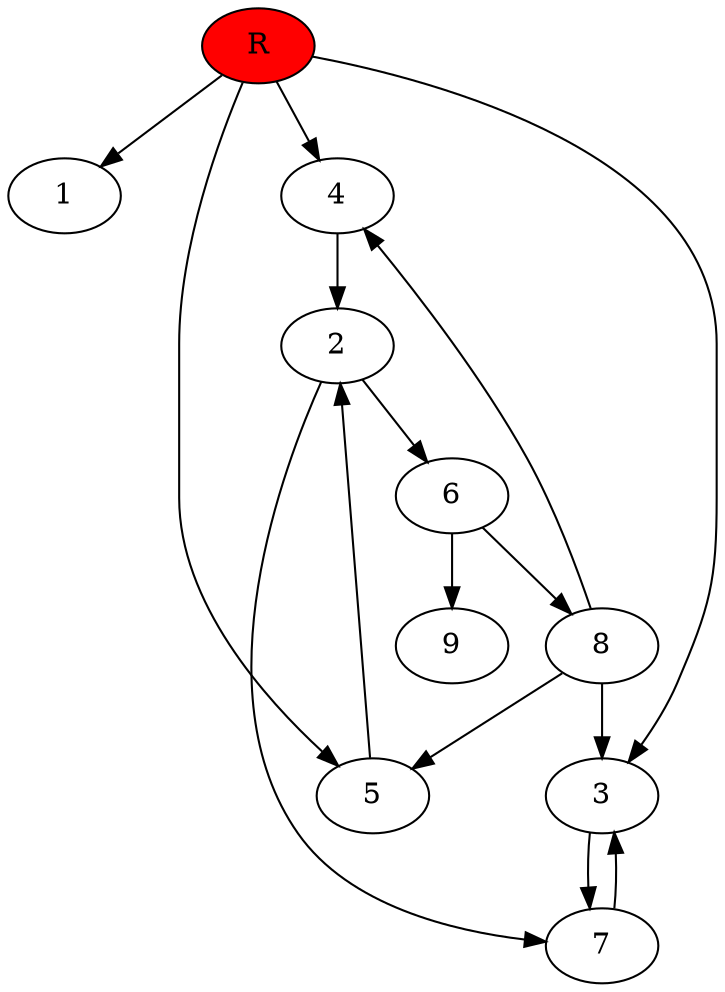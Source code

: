 digraph prb37543 {
	1
	2
	3
	4
	5
	6
	7
	8
	R [fillcolor="#ff0000" style=filled]
	2 -> 6
	2 -> 7
	3 -> 7
	4 -> 2
	5 -> 2
	6 -> 8
	6 -> 9
	7 -> 3
	8 -> 3
	8 -> 4
	8 -> 5
	R -> 1
	R -> 3
	R -> 4
	R -> 5
}
